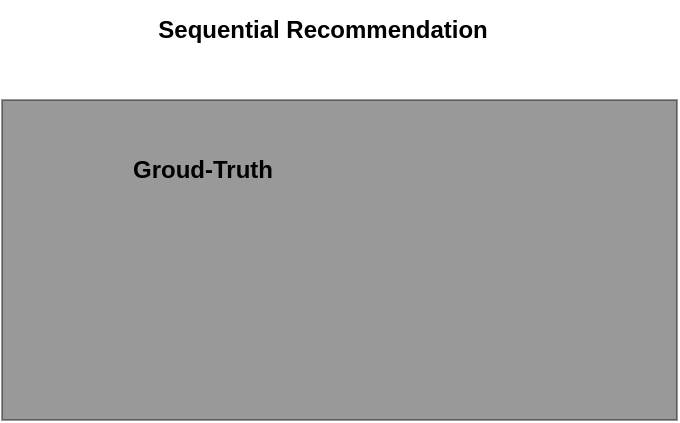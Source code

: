 <mxfile version="26.2.3">
  <diagram name="第 1 页" id="4Uhte5iW8wxBjM6mHcqK">
    <mxGraphModel dx="865" dy="1024" grid="1" gridSize="10" guides="1" tooltips="1" connect="1" arrows="1" fold="1" page="1" pageScale="1" pageWidth="827" pageHeight="1169" math="0" shadow="0">
      <root>
        <mxCell id="0" />
        <mxCell id="1" parent="0" />
        <mxCell id="w5DOpi4JoYRosdNognLr-1" value="Sequential Recommendation" style="text;html=1;align=center;verticalAlign=middle;resizable=0;points=[];autosize=1;strokeColor=none;fillColor=none;fontStyle=1" vertex="1" parent="1">
          <mxGeometry x="210" y="170" width="180" height="30" as="geometry" />
        </mxCell>
        <mxCell id="w5DOpi4JoYRosdNognLr-3" value="" style="rounded=0;whiteSpace=wrap;html=1;gradientColor=light-dark(#FFEFD5,#E6F7FF);gradientDirection=south;strokeColor=default;fillColor=default;shadow=0;opacity=40;" vertex="1" parent="1">
          <mxGeometry x="140" y="220" width="337.5" height="160" as="geometry" />
        </mxCell>
        <mxCell id="w5DOpi4JoYRosdNognLr-5" value="Groud-Truth" style="text;html=1;align=center;verticalAlign=middle;resizable=0;points=[];autosize=1;strokeColor=none;fillColor=none;fontStyle=1" vertex="1" parent="1">
          <mxGeometry x="195" y="240" width="90" height="30" as="geometry" />
        </mxCell>
      </root>
    </mxGraphModel>
  </diagram>
</mxfile>
